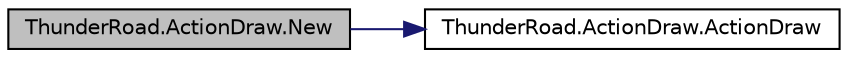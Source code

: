 digraph "ThunderRoad.ActionDraw.New"
{
 // LATEX_PDF_SIZE
  edge [fontname="Helvetica",fontsize="10",labelfontname="Helvetica",labelfontsize="10"];
  node [fontname="Helvetica",fontsize="10",shape=record];
  rankdir="LR";
  Node1 [label="ThunderRoad.ActionDraw.New",height=0.2,width=0.4,color="black", fillcolor="grey75", style="filled", fontcolor="black",tooltip="News the specified right object to grab."];
  Node1 -> Node2 [color="midnightblue",fontsize="10",style="solid",fontname="Helvetica"];
  Node2 [label="ThunderRoad.ActionDraw.ActionDraw",height=0.2,width=0.4,color="black", fillcolor="white", style="filled",URL="$class_thunder_road_1_1_action_draw.html#af506ded092d3a13ebb5651e260c3649e",tooltip="Initializes a new instance of the ActionDraw class."];
}
